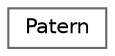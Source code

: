 digraph "Graphical Class Hierarchy"
{
 // LATEX_PDF_SIZE
  bgcolor="transparent";
  edge [fontname=Helvetica,fontsize=10,labelfontname=Helvetica,labelfontsize=10];
  node [fontname=Helvetica,fontsize=10,shape=box,height=0.2,width=0.4];
  rankdir="LR";
  Node0 [label="Patern",height=0.2,width=0.4,color="grey40", fillcolor="white", style="filled",URL="$struct_patern.html",tooltip="The patern component."];
}
